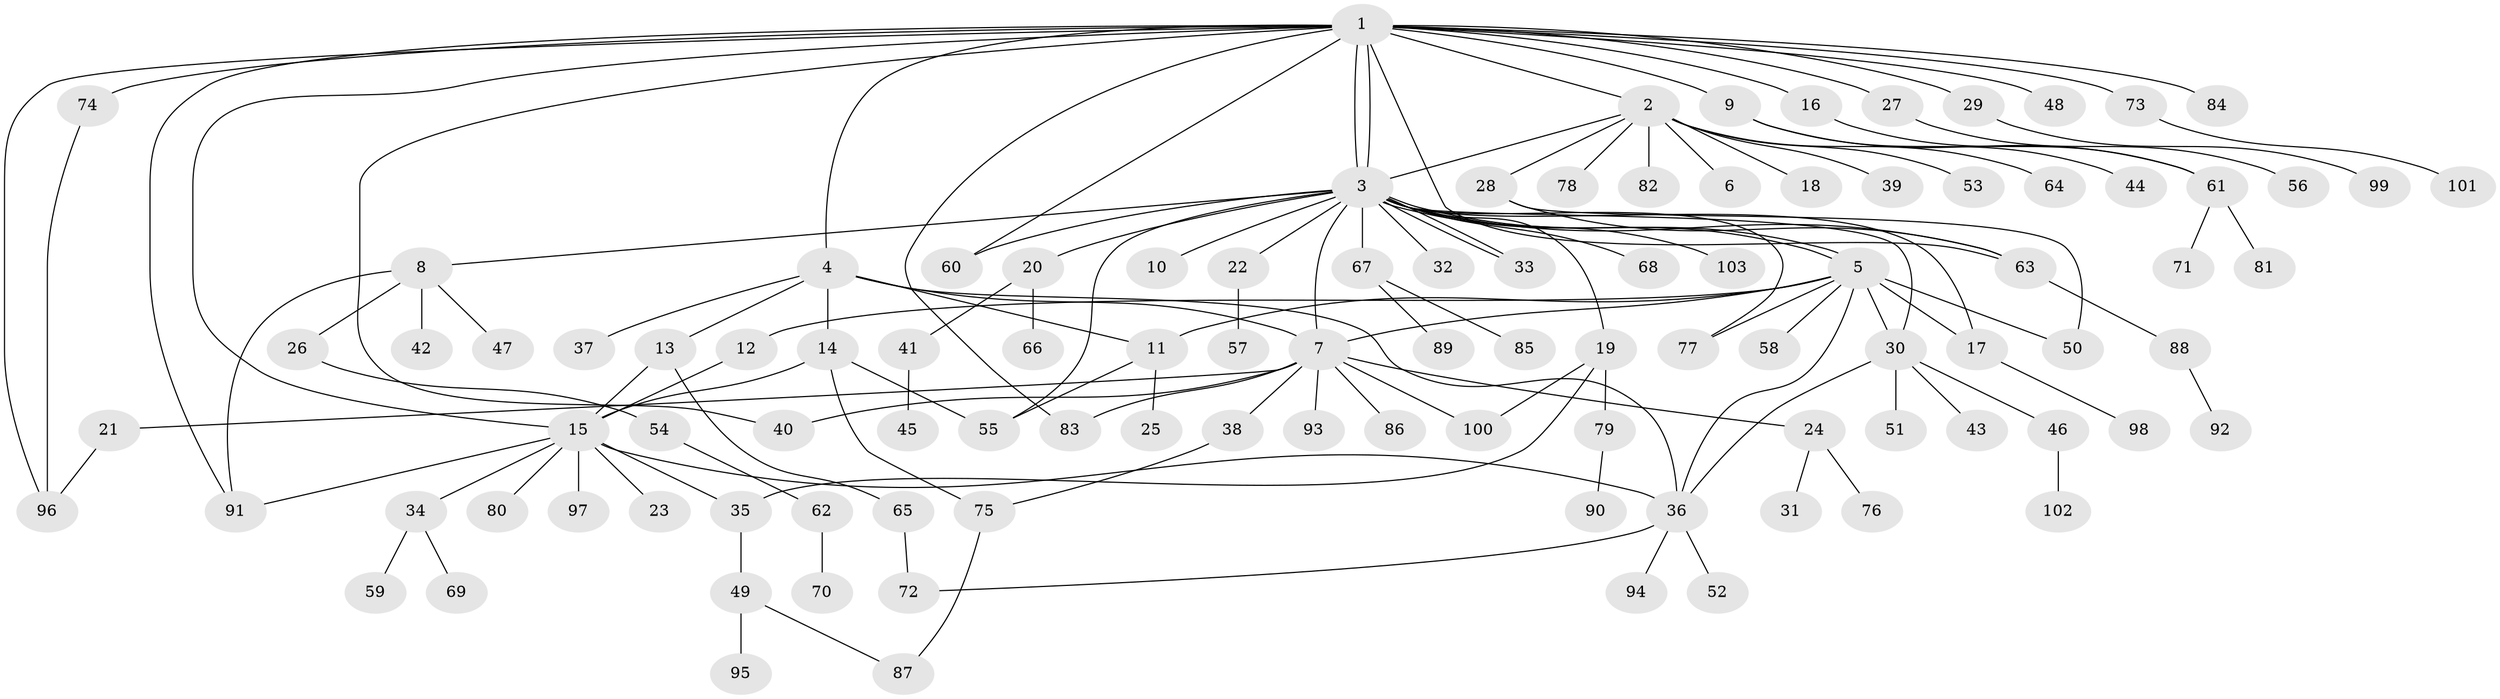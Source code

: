// coarse degree distribution, {19: 0.01282051282051282, 9: 0.02564102564102564, 24: 0.01282051282051282, 11: 0.02564102564102564, 1: 0.5, 5: 0.02564102564102564, 3: 0.10256410256410256, 12: 0.01282051282051282, 4: 0.038461538461538464, 2: 0.23076923076923078, 6: 0.01282051282051282}
// Generated by graph-tools (version 1.1) at 2025/41/03/06/25 10:41:46]
// undirected, 103 vertices, 136 edges
graph export_dot {
graph [start="1"]
  node [color=gray90,style=filled];
  1;
  2;
  3;
  4;
  5;
  6;
  7;
  8;
  9;
  10;
  11;
  12;
  13;
  14;
  15;
  16;
  17;
  18;
  19;
  20;
  21;
  22;
  23;
  24;
  25;
  26;
  27;
  28;
  29;
  30;
  31;
  32;
  33;
  34;
  35;
  36;
  37;
  38;
  39;
  40;
  41;
  42;
  43;
  44;
  45;
  46;
  47;
  48;
  49;
  50;
  51;
  52;
  53;
  54;
  55;
  56;
  57;
  58;
  59;
  60;
  61;
  62;
  63;
  64;
  65;
  66;
  67;
  68;
  69;
  70;
  71;
  72;
  73;
  74;
  75;
  76;
  77;
  78;
  79;
  80;
  81;
  82;
  83;
  84;
  85;
  86;
  87;
  88;
  89;
  90;
  91;
  92;
  93;
  94;
  95;
  96;
  97;
  98;
  99;
  100;
  101;
  102;
  103;
  1 -- 2;
  1 -- 3;
  1 -- 3;
  1 -- 4;
  1 -- 9;
  1 -- 15;
  1 -- 16;
  1 -- 27;
  1 -- 29;
  1 -- 40;
  1 -- 48;
  1 -- 60;
  1 -- 63;
  1 -- 73;
  1 -- 74;
  1 -- 83;
  1 -- 84;
  1 -- 91;
  1 -- 96;
  2 -- 3;
  2 -- 6;
  2 -- 18;
  2 -- 28;
  2 -- 39;
  2 -- 53;
  2 -- 64;
  2 -- 78;
  2 -- 82;
  3 -- 5;
  3 -- 5;
  3 -- 7;
  3 -- 8;
  3 -- 10;
  3 -- 17;
  3 -- 19;
  3 -- 20;
  3 -- 22;
  3 -- 30;
  3 -- 32;
  3 -- 33;
  3 -- 33;
  3 -- 55;
  3 -- 60;
  3 -- 63;
  3 -- 67;
  3 -- 68;
  3 -- 77;
  3 -- 103;
  4 -- 7;
  4 -- 11;
  4 -- 13;
  4 -- 14;
  4 -- 36;
  4 -- 37;
  5 -- 7;
  5 -- 11;
  5 -- 12;
  5 -- 17;
  5 -- 30;
  5 -- 36;
  5 -- 50;
  5 -- 58;
  5 -- 77;
  7 -- 21;
  7 -- 24;
  7 -- 38;
  7 -- 40;
  7 -- 83;
  7 -- 86;
  7 -- 93;
  7 -- 100;
  8 -- 26;
  8 -- 42;
  8 -- 47;
  8 -- 91;
  9 -- 44;
  9 -- 61;
  11 -- 25;
  11 -- 55;
  12 -- 15;
  13 -- 15;
  13 -- 65;
  14 -- 15;
  14 -- 55;
  14 -- 75;
  15 -- 23;
  15 -- 34;
  15 -- 35;
  15 -- 36;
  15 -- 80;
  15 -- 91;
  15 -- 97;
  16 -- 61;
  17 -- 98;
  19 -- 35;
  19 -- 79;
  19 -- 100;
  20 -- 41;
  20 -- 66;
  21 -- 96;
  22 -- 57;
  24 -- 31;
  24 -- 76;
  26 -- 54;
  27 -- 56;
  28 -- 50;
  28 -- 63;
  29 -- 99;
  30 -- 36;
  30 -- 43;
  30 -- 46;
  30 -- 51;
  34 -- 59;
  34 -- 69;
  35 -- 49;
  36 -- 52;
  36 -- 72;
  36 -- 94;
  38 -- 75;
  41 -- 45;
  46 -- 102;
  49 -- 87;
  49 -- 95;
  54 -- 62;
  61 -- 71;
  61 -- 81;
  62 -- 70;
  63 -- 88;
  65 -- 72;
  67 -- 85;
  67 -- 89;
  73 -- 101;
  74 -- 96;
  75 -- 87;
  79 -- 90;
  88 -- 92;
}
